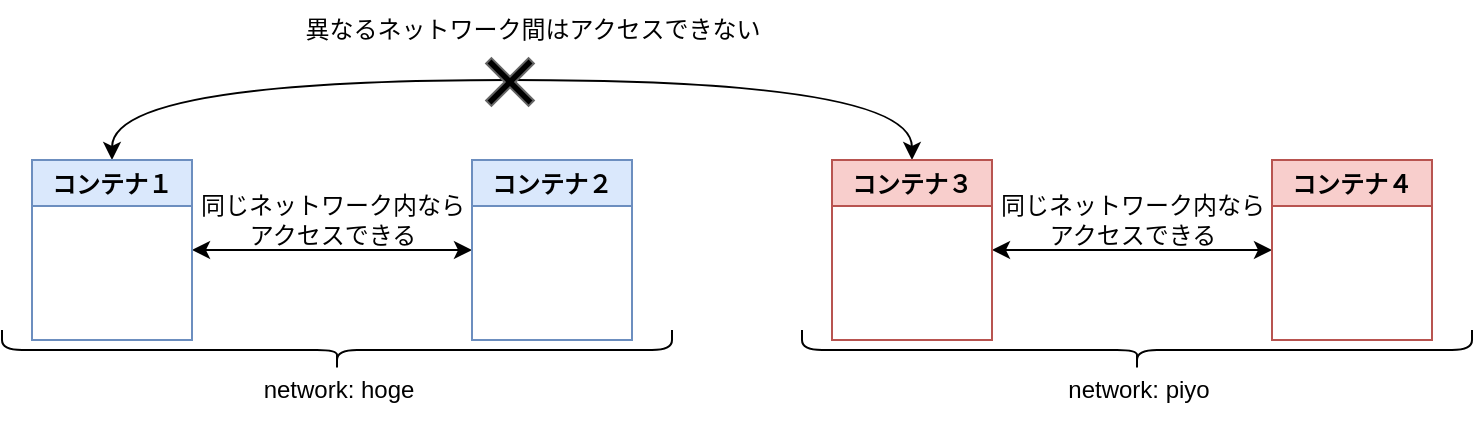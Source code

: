 <mxfile version="20.4.0" type="github">
  <diagram id="PVi3mM8rECmHYF2QpJj_" name="ページ1">
    <mxGraphModel dx="1387" dy="755" grid="1" gridSize="10" guides="1" tooltips="1" connect="1" arrows="1" fold="1" page="1" pageScale="1" pageWidth="827" pageHeight="1169" math="0" shadow="0">
      <root>
        <mxCell id="0" />
        <mxCell id="1" parent="0" />
        <mxCell id="QNpkVtxUh-uvvTWXEHMZ-1" value="" style="shape=curlyBracket;whiteSpace=wrap;html=1;rounded=1;flipH=1;rotation=90;" vertex="1" parent="1">
          <mxGeometry x="262.5" y="217.5" width="20" height="335" as="geometry" />
        </mxCell>
        <mxCell id="QNpkVtxUh-uvvTWXEHMZ-2" value="network: hoge" style="text;html=1;align=center;verticalAlign=middle;resizable=0;points=[];autosize=1;strokeColor=none;fillColor=none;" vertex="1" parent="1">
          <mxGeometry x="222.5" y="390" width="100" height="30" as="geometry" />
        </mxCell>
        <mxCell id="QNpkVtxUh-uvvTWXEHMZ-7" style="edgeStyle=orthogonalEdgeStyle;rounded=0;orthogonalLoop=1;jettySize=auto;html=1;exitX=1;exitY=0.5;exitDx=0;exitDy=0;entryX=0;entryY=0.5;entryDx=0;entryDy=0;startArrow=classic;startFill=1;" edge="1" parent="1" source="QNpkVtxUh-uvvTWXEHMZ-3" target="QNpkVtxUh-uvvTWXEHMZ-5">
          <mxGeometry relative="1" as="geometry" />
        </mxCell>
        <mxCell id="QNpkVtxUh-uvvTWXEHMZ-16" style="edgeStyle=orthogonalEdgeStyle;rounded=0;orthogonalLoop=1;jettySize=auto;html=1;exitX=0.5;exitY=0;exitDx=0;exitDy=0;entryX=0.5;entryY=0;entryDx=0;entryDy=0;startArrow=classic;startFill=1;curved=1;" edge="1" parent="1" source="QNpkVtxUh-uvvTWXEHMZ-3" target="QNpkVtxUh-uvvTWXEHMZ-13">
          <mxGeometry relative="1" as="geometry">
            <Array as="points">
              <mxPoint x="160" y="250" />
              <mxPoint x="560" y="250" />
            </Array>
          </mxGeometry>
        </mxCell>
        <mxCell id="QNpkVtxUh-uvvTWXEHMZ-3" value="コンテナ１" style="swimlane;fillColor=#dae8fc;strokeColor=#6c8ebf;" vertex="1" parent="1">
          <mxGeometry x="120" y="290" width="80" height="90" as="geometry" />
        </mxCell>
        <mxCell id="QNpkVtxUh-uvvTWXEHMZ-5" value="コンテナ２" style="swimlane;fillColor=#dae8fc;strokeColor=#6c8ebf;" vertex="1" parent="1">
          <mxGeometry x="340" y="290" width="80" height="90" as="geometry" />
        </mxCell>
        <mxCell id="QNpkVtxUh-uvvTWXEHMZ-8" value="同じネットワーク内なら&lt;br&gt;アクセスできる" style="text;html=1;align=center;verticalAlign=middle;resizable=0;points=[];autosize=1;strokeColor=none;fillColor=none;" vertex="1" parent="1">
          <mxGeometry x="190" y="300" width="160" height="40" as="geometry" />
        </mxCell>
        <mxCell id="QNpkVtxUh-uvvTWXEHMZ-10" value="" style="shape=curlyBracket;whiteSpace=wrap;html=1;rounded=1;flipH=1;rotation=90;" vertex="1" parent="1">
          <mxGeometry x="662.5" y="217.5" width="20" height="335" as="geometry" />
        </mxCell>
        <mxCell id="QNpkVtxUh-uvvTWXEHMZ-11" value="network: piyo" style="text;html=1;align=center;verticalAlign=middle;resizable=0;points=[];autosize=1;strokeColor=none;fillColor=none;" vertex="1" parent="1">
          <mxGeometry x="627.5" y="390" width="90" height="30" as="geometry" />
        </mxCell>
        <mxCell id="QNpkVtxUh-uvvTWXEHMZ-12" style="edgeStyle=orthogonalEdgeStyle;rounded=0;orthogonalLoop=1;jettySize=auto;html=1;exitX=1;exitY=0.5;exitDx=0;exitDy=0;entryX=0;entryY=0.5;entryDx=0;entryDy=0;startArrow=classic;startFill=1;" edge="1" parent="1" source="QNpkVtxUh-uvvTWXEHMZ-13" target="QNpkVtxUh-uvvTWXEHMZ-14">
          <mxGeometry relative="1" as="geometry" />
        </mxCell>
        <mxCell id="QNpkVtxUh-uvvTWXEHMZ-13" value="コンテナ３" style="swimlane;fillColor=#f8cecc;strokeColor=#b85450;" vertex="1" parent="1">
          <mxGeometry x="520" y="290" width="80" height="90" as="geometry" />
        </mxCell>
        <mxCell id="QNpkVtxUh-uvvTWXEHMZ-14" value="コンテナ４" style="swimlane;fillColor=#f8cecc;strokeColor=#b85450;" vertex="1" parent="1">
          <mxGeometry x="740" y="290" width="80" height="90" as="geometry" />
        </mxCell>
        <mxCell id="QNpkVtxUh-uvvTWXEHMZ-15" value="同じネットワーク内なら&lt;br&gt;アクセスできる" style="text;html=1;align=center;verticalAlign=middle;resizable=0;points=[];autosize=1;strokeColor=none;fillColor=none;" vertex="1" parent="1">
          <mxGeometry x="590" y="300" width="160" height="40" as="geometry" />
        </mxCell>
        <mxCell id="QNpkVtxUh-uvvTWXEHMZ-17" value="異なるネットワーク間はアクセスできない" style="text;html=1;align=center;verticalAlign=middle;resizable=0;points=[];autosize=1;strokeColor=none;fillColor=none;" vertex="1" parent="1">
          <mxGeometry x="245" y="210" width="250" height="30" as="geometry" />
        </mxCell>
        <mxCell id="QNpkVtxUh-uvvTWXEHMZ-19" value="" style="shape=cross;whiteSpace=wrap;html=1;size=0.125;rotation=45;fillColor=#000000;strokeColor=#666666;fontColor=#333333;" vertex="1" parent="1">
          <mxGeometry x="344" y="236" width="30" height="30" as="geometry" />
        </mxCell>
      </root>
    </mxGraphModel>
  </diagram>
</mxfile>
